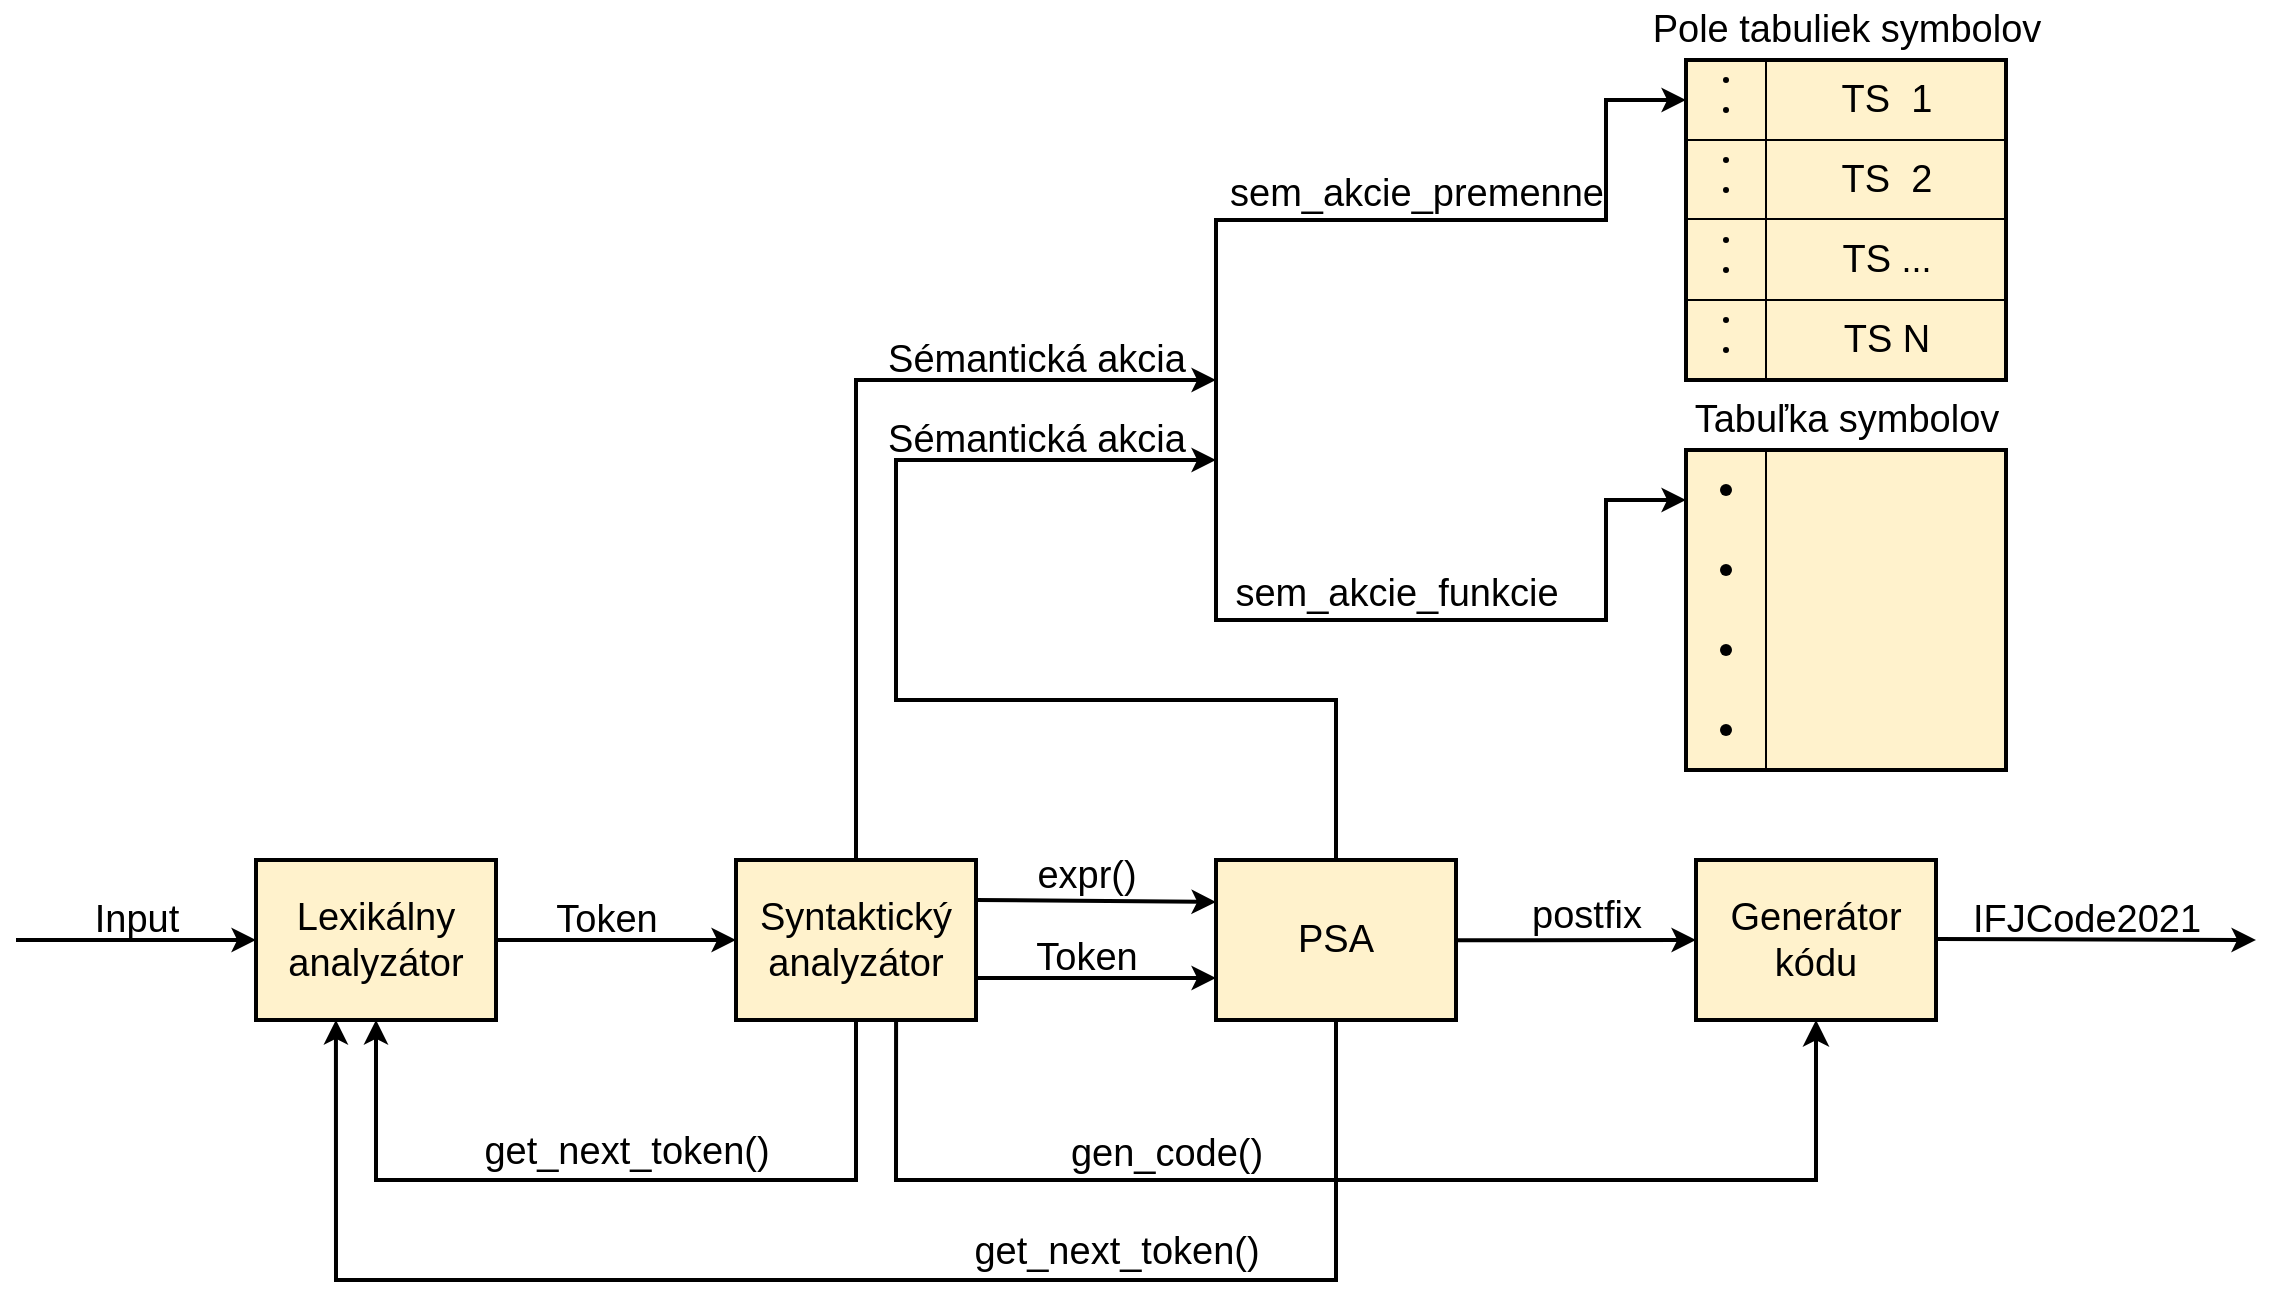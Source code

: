 <mxfile version="15.9.4" type="device"><diagram id="EdEBxcZpIFbV_Eey3Trm" name="Page-1"><mxGraphModel dx="1422" dy="1880" grid="1" gridSize="10" guides="1" tooltips="1" connect="1" arrows="1" fold="1" page="1" pageScale="1" pageWidth="850" pageHeight="1100" math="0" shadow="0"><root><mxCell id="0"/><mxCell id="1" parent="0"/><mxCell id="ECcZWLPd1dTkBnq0sZ_G-1" value="&lt;font style=&quot;font-size: 19px&quot;&gt;Lexikálny analyzátor&lt;/font&gt;" style="rounded=0;whiteSpace=wrap;html=1;strokeWidth=2;fillColor=#fff2cc;strokeColor=#000000;" parent="1" vertex="1"><mxGeometry x="320" y="360" width="120" height="80" as="geometry"/></mxCell><mxCell id="ECcZWLPd1dTkBnq0sZ_G-7" value="" style="endArrow=classic;html=1;rounded=0;fontSize=19;entryX=0;entryY=0.5;entryDx=0;entryDy=0;strokeWidth=2;" parent="1" target="ECcZWLPd1dTkBnq0sZ_G-1" edge="1"><mxGeometry width="50" height="50" relative="1" as="geometry"><mxPoint x="200" y="400" as="sourcePoint"/><mxPoint x="280" y="400" as="targetPoint"/></mxGeometry></mxCell><mxCell id="ECcZWLPd1dTkBnq0sZ_G-9" value="Input" style="text;html=1;align=center;verticalAlign=middle;resizable=0;points=[];autosize=1;strokeColor=none;fillColor=none;fontSize=19;" parent="1" vertex="1"><mxGeometry x="230" y="375" width="60" height="30" as="geometry"/></mxCell><mxCell id="Cm2VWgB149b9UyzO7jii-3" value="get_next_token()" style="text;html=1;align=center;verticalAlign=middle;resizable=0;points=[];autosize=1;strokeColor=none;fillColor=none;fontSize=19;" parent="1" vertex="1"><mxGeometry x="425" y="491" width="160" height="30" as="geometry"/></mxCell><mxCell id="pW97KKiPtmoW3n-8Tcrw-1" value="&lt;font style=&quot;font-size: 19px&quot;&gt;Syntaktický analyzátor&lt;/font&gt;" style="rounded=0;whiteSpace=wrap;html=1;strokeWidth=2;fillColor=#fff2cc;strokeColor=#000000;" parent="1" vertex="1"><mxGeometry x="560" y="360" width="120" height="80" as="geometry"/></mxCell><mxCell id="pW97KKiPtmoW3n-8Tcrw-2" value="&lt;font style=&quot;font-size: 19px&quot;&gt;Sémantická akcia&lt;/font&gt;" style="text;html=1;align=center;verticalAlign=middle;resizable=0;points=[];autosize=1;strokeColor=none;fillColor=none;strokeWidth=1;rotation=0;" parent="1" vertex="1"><mxGeometry x="630" y="100" width="160" height="20" as="geometry"/></mxCell><mxCell id="pW97KKiPtmoW3n-8Tcrw-5" value="" style="endArrow=classic;html=1;rounded=0;fontSize=19;entryX=0;entryY=0.5;entryDx=0;entryDy=0;exitX=1;exitY=0.5;exitDx=0;exitDy=0;strokeWidth=2;" parent="1" source="ECcZWLPd1dTkBnq0sZ_G-1" target="pW97KKiPtmoW3n-8Tcrw-1" edge="1"><mxGeometry width="50" height="50" relative="1" as="geometry"><mxPoint x="580" y="400" as="sourcePoint"/><mxPoint x="660" y="400" as="targetPoint"/></mxGeometry></mxCell><mxCell id="pW97KKiPtmoW3n-8Tcrw-6" value="Token" style="text;html=1;align=center;verticalAlign=middle;resizable=0;points=[];autosize=1;strokeColor=none;fillColor=none;fontSize=19;" parent="1" vertex="1"><mxGeometry x="460" y="375" width="70" height="30" as="geometry"/></mxCell><mxCell id="pW97KKiPtmoW3n-8Tcrw-7" value="" style="endArrow=classic;html=1;rounded=0;fontSize=19;exitX=0.5;exitY=0;exitDx=0;exitDy=0;strokeWidth=2;" parent="1" source="pW97KKiPtmoW3n-8Tcrw-1" edge="1"><mxGeometry width="50" height="50" relative="1" as="geometry"><mxPoint x="760" y="340" as="sourcePoint"/><mxPoint x="800" y="120" as="targetPoint"/><Array as="points"><mxPoint x="620" y="120"/></Array></mxGeometry></mxCell><mxCell id="pW97KKiPtmoW3n-8Tcrw-10" value="expr()" style="text;html=1;align=center;verticalAlign=middle;resizable=0;points=[];autosize=1;strokeColor=none;fillColor=none;fontSize=19;" parent="1" vertex="1"><mxGeometry x="700" y="353" width="70" height="30" as="geometry"/></mxCell><mxCell id="pW97KKiPtmoW3n-8Tcrw-12" value="" style="endArrow=classic;html=1;rounded=0;fontSize=19;entryX=0.5;entryY=1;entryDx=0;entryDy=0;exitX=0.5;exitY=1;exitDx=0;exitDy=0;strokeWidth=2;" parent="1" source="pW97KKiPtmoW3n-8Tcrw-1" target="ECcZWLPd1dTkBnq0sZ_G-1" edge="1"><mxGeometry width="50" height="50" relative="1" as="geometry"><mxPoint x="760" y="520" as="sourcePoint"/><mxPoint x="380" y="600" as="targetPoint"/><Array as="points"><mxPoint x="620" y="520"/><mxPoint x="600" y="520"/><mxPoint x="380" y="520"/></Array></mxGeometry></mxCell><mxCell id="pW97KKiPtmoW3n-8Tcrw-13" value="&lt;font style=&quot;font-size: 19px&quot;&gt;PSA&lt;/font&gt;" style="rounded=0;whiteSpace=wrap;html=1;strokeWidth=2;fillColor=#fff2cc;strokeColor=#000000;" parent="1" vertex="1"><mxGeometry x="800" y="360" width="120" height="80" as="geometry"/></mxCell><mxCell id="pW97KKiPtmoW3n-8Tcrw-16" value="&lt;font style=&quot;font-size: 19px&quot;&gt;get_next_token()&lt;/font&gt;" style="text;html=1;align=center;verticalAlign=middle;resizable=0;points=[];autosize=1;strokeColor=none;fillColor=none;" parent="1" vertex="1"><mxGeometry x="670" y="546" width="160" height="20" as="geometry"/></mxCell><mxCell id="pW97KKiPtmoW3n-8Tcrw-18" value="Token" style="text;html=1;align=center;verticalAlign=middle;resizable=0;points=[];autosize=1;strokeColor=none;fillColor=none;fontSize=19;" parent="1" vertex="1"><mxGeometry x="700" y="394" width="70" height="30" as="geometry"/></mxCell><mxCell id="pW97KKiPtmoW3n-8Tcrw-20" value="" style="endArrow=classic;html=1;rounded=0;fontSize=19;exitX=1;exitY=0.25;exitDx=0;exitDy=0;strokeWidth=2;" parent="1" edge="1"><mxGeometry width="50" height="50" relative="1" as="geometry"><mxPoint x="920" y="400.17" as="sourcePoint"/><mxPoint x="1040" y="400" as="targetPoint"/></mxGeometry></mxCell><mxCell id="pW97KKiPtmoW3n-8Tcrw-23" value="postfix " style="text;html=1;align=center;verticalAlign=middle;resizable=0;points=[];autosize=1;strokeColor=none;fillColor=none;fontSize=19;" parent="1" vertex="1"><mxGeometry x="950" y="373" width="70" height="30" as="geometry"/></mxCell><mxCell id="pW97KKiPtmoW3n-8Tcrw-25" value="" style="endArrow=classic;html=1;rounded=0;fontSize=19;exitX=1;exitY=0.25;exitDx=0;exitDy=0;strokeWidth=2;" parent="1" edge="1"><mxGeometry width="50" height="50" relative="1" as="geometry"><mxPoint x="680" y="380" as="sourcePoint"/><mxPoint x="800" y="381" as="targetPoint"/></mxGeometry></mxCell><mxCell id="pW97KKiPtmoW3n-8Tcrw-27" value="" style="endArrow=classic;html=1;rounded=0;fontSize=19;exitX=1;exitY=0.75;exitDx=0;exitDy=0;strokeWidth=2;" parent="1" edge="1"><mxGeometry width="50" height="50" relative="1" as="geometry"><mxPoint x="680" y="419" as="sourcePoint"/><mxPoint x="800" y="419" as="targetPoint"/></mxGeometry></mxCell><mxCell id="pW97KKiPtmoW3n-8Tcrw-29" value="" style="endArrow=classic;html=1;rounded=0;fontSize=19;exitX=0.5;exitY=1;exitDx=0;exitDy=0;entryX=0.333;entryY=1;entryDx=0;entryDy=0;entryPerimeter=0;strokeWidth=2;" parent="1" source="pW97KKiPtmoW3n-8Tcrw-13" target="ECcZWLPd1dTkBnq0sZ_G-1" edge="1"><mxGeometry width="50" height="50" relative="1" as="geometry"><mxPoint x="860" y="460" as="sourcePoint"/><mxPoint x="360" y="450" as="targetPoint"/><Array as="points"><mxPoint x="860" y="570"/><mxPoint x="360" y="570"/></Array></mxGeometry></mxCell><mxCell id="pW97KKiPtmoW3n-8Tcrw-30" value="" style="whiteSpace=wrap;html=1;aspect=fixed;fontSize=19;strokeWidth=2;fillColor=#fff2cc;strokeColor=#000000;" parent="1" vertex="1"><mxGeometry x="1035" y="-40" width="160" height="160" as="geometry"/></mxCell><mxCell id="pW97KKiPtmoW3n-8Tcrw-31" value="Pole tabuliek symbolov" style="text;html=1;align=center;verticalAlign=middle;resizable=0;points=[];autosize=1;strokeColor=none;fillColor=none;fontSize=19;" parent="1" vertex="1"><mxGeometry x="1010" y="-70" width="210" height="30" as="geometry"/></mxCell><mxCell id="pW97KKiPtmoW3n-8Tcrw-32" value="" style="endArrow=none;html=1;rounded=0;fontSize=19;exitX=0;exitY=0.25;exitDx=0;exitDy=0;entryX=1;entryY=0.25;entryDx=0;entryDy=0;" parent="1" source="pW97KKiPtmoW3n-8Tcrw-30" target="pW97KKiPtmoW3n-8Tcrw-30" edge="1"><mxGeometry width="50" height="50" relative="1" as="geometry"><mxPoint x="1175" y="210" as="sourcePoint"/><mxPoint x="1225" y="160" as="targetPoint"/></mxGeometry></mxCell><mxCell id="pW97KKiPtmoW3n-8Tcrw-33" value="" style="endArrow=none;html=1;rounded=0;fontSize=19;exitX=0;exitY=0.25;exitDx=0;exitDy=0;entryX=1;entryY=0.25;entryDx=0;entryDy=0;" parent="1" edge="1"><mxGeometry width="50" height="50" relative="1" as="geometry"><mxPoint x="1035" y="39.5" as="sourcePoint"/><mxPoint x="1195" y="39.5" as="targetPoint"/></mxGeometry></mxCell><mxCell id="pW97KKiPtmoW3n-8Tcrw-34" value="" style="endArrow=none;html=1;rounded=0;fontSize=19;exitX=0;exitY=0.25;exitDx=0;exitDy=0;entryX=1;entryY=0.25;entryDx=0;entryDy=0;" parent="1" edge="1"><mxGeometry width="50" height="50" relative="1" as="geometry"><mxPoint x="1035" y="80" as="sourcePoint"/><mxPoint x="1195" y="80" as="targetPoint"/></mxGeometry></mxCell><mxCell id="pW97KKiPtmoW3n-8Tcrw-35" value="TS&amp;nbsp; 1" style="text;html=1;align=center;verticalAlign=middle;resizable=0;points=[];autosize=1;strokeColor=none;fillColor=none;fontSize=19;" parent="1" vertex="1"><mxGeometry x="1105" y="-35" width="60" height="30" as="geometry"/></mxCell><mxCell id="pW97KKiPtmoW3n-8Tcrw-36" value="TS&amp;nbsp; 2" style="text;html=1;align=center;verticalAlign=middle;resizable=0;points=[];autosize=1;strokeColor=none;fillColor=none;fontSize=19;" parent="1" vertex="1"><mxGeometry x="1105" y="5" width="60" height="30" as="geometry"/></mxCell><mxCell id="pW97KKiPtmoW3n-8Tcrw-37" value="TS&amp;nbsp;&lt;font style=&quot;font-size: 18px&quot;&gt;...&lt;/font&gt;" style="text;html=1;align=center;verticalAlign=middle;resizable=0;points=[];autosize=1;strokeColor=none;fillColor=none;fontSize=19;" parent="1" vertex="1"><mxGeometry x="1105" y="45" width="60" height="30" as="geometry"/></mxCell><mxCell id="pW97KKiPtmoW3n-8Tcrw-38" value="TS N" style="text;html=1;align=center;verticalAlign=middle;resizable=0;points=[];autosize=1;strokeColor=none;fillColor=none;fontSize=19;" parent="1" vertex="1"><mxGeometry x="1105" y="85" width="60" height="30" as="geometry"/></mxCell><mxCell id="pW97KKiPtmoW3n-8Tcrw-39" value="" style="endArrow=none;html=1;rounded=0;fontSize=19;entryX=0.25;entryY=0;entryDx=0;entryDy=0;exitX=0.25;exitY=1;exitDx=0;exitDy=0;" parent="1" source="pW97KKiPtmoW3n-8Tcrw-30" target="pW97KKiPtmoW3n-8Tcrw-30" edge="1"><mxGeometry width="50" height="50" relative="1" as="geometry"><mxPoint x="1105" y="140" as="sourcePoint"/><mxPoint x="1155" y="90" as="targetPoint"/></mxGeometry></mxCell><mxCell id="pW97KKiPtmoW3n-8Tcrw-40" value="" style="shape=waypoint;sketch=0;fillStyle=solid;size=3;pointerEvents=1;points=[];fillColor=none;resizable=0;rotatable=0;perimeter=centerPerimeter;snapToPoint=1;fontSize=19;strokeWidth=1;" parent="1" vertex="1"><mxGeometry x="1035" y="-10" width="40" height="40" as="geometry"/></mxCell><mxCell id="pW97KKiPtmoW3n-8Tcrw-41" value="" style="shape=waypoint;sketch=0;fillStyle=solid;size=3;pointerEvents=1;points=[];fillColor=none;resizable=0;rotatable=0;perimeter=centerPerimeter;snapToPoint=1;fontSize=19;strokeWidth=1;" parent="1" vertex="1"><mxGeometry x="1035" y="5" width="40" height="40" as="geometry"/></mxCell><mxCell id="pW97KKiPtmoW3n-8Tcrw-42" value="" style="shape=waypoint;sketch=0;fillStyle=solid;size=3;pointerEvents=1;points=[];fillColor=none;resizable=0;rotatable=0;perimeter=centerPerimeter;snapToPoint=1;fontSize=19;strokeWidth=1;" parent="1" vertex="1"><mxGeometry x="1035" y="30" width="40" height="40" as="geometry"/></mxCell><mxCell id="pW97KKiPtmoW3n-8Tcrw-43" value="" style="shape=waypoint;sketch=0;fillStyle=solid;size=3;pointerEvents=1;points=[];fillColor=none;resizable=0;rotatable=0;perimeter=centerPerimeter;snapToPoint=1;fontSize=19;strokeWidth=1;" parent="1" vertex="1"><mxGeometry x="1035" y="45" width="40" height="40" as="geometry"/></mxCell><mxCell id="pW97KKiPtmoW3n-8Tcrw-44" value="" style="shape=waypoint;sketch=0;fillStyle=solid;size=3;pointerEvents=1;points=[];fillColor=none;resizable=0;rotatable=0;perimeter=centerPerimeter;snapToPoint=1;fontSize=19;strokeWidth=1;" parent="1" vertex="1"><mxGeometry x="1035" y="70" width="40" height="40" as="geometry"/></mxCell><mxCell id="pW97KKiPtmoW3n-8Tcrw-45" value="" style="shape=waypoint;sketch=0;fillStyle=solid;size=3;pointerEvents=1;points=[];fillColor=none;resizable=0;rotatable=0;perimeter=centerPerimeter;snapToPoint=1;fontSize=19;strokeWidth=1;" parent="1" vertex="1"><mxGeometry x="1035" y="85" width="40" height="40" as="geometry"/></mxCell><mxCell id="pW97KKiPtmoW3n-8Tcrw-46" value="" style="whiteSpace=wrap;html=1;aspect=fixed;fontSize=19;strokeWidth=2;fillColor=#fff2cc;strokeColor=#000000;" parent="1" vertex="1"><mxGeometry x="1035" y="155" width="160" height="160" as="geometry"/></mxCell><mxCell id="pW97KKiPtmoW3n-8Tcrw-47" value="Tabuľka symbolov" style="text;html=1;align=center;verticalAlign=middle;resizable=0;points=[];autosize=1;strokeColor=none;fillColor=none;fontSize=19;" parent="1" vertex="1"><mxGeometry x="1030" y="125" width="170" height="30" as="geometry"/></mxCell><mxCell id="pW97KKiPtmoW3n-8Tcrw-48" value="" style="endArrow=none;html=1;rounded=0;fontSize=19;entryX=0.25;entryY=0;entryDx=0;entryDy=0;exitX=0.25;exitY=1;exitDx=0;exitDy=0;" parent="1" source="pW97KKiPtmoW3n-8Tcrw-46" target="pW97KKiPtmoW3n-8Tcrw-46" edge="1"><mxGeometry width="50" height="50" relative="1" as="geometry"><mxPoint x="1105" y="335" as="sourcePoint"/><mxPoint x="1155" y="285" as="targetPoint"/></mxGeometry></mxCell><mxCell id="pW97KKiPtmoW3n-8Tcrw-49" value="" style="shape=waypoint;sketch=0;fillStyle=solid;size=6;pointerEvents=1;points=[];fillColor=none;resizable=0;rotatable=0;perimeter=centerPerimeter;snapToPoint=1;fontSize=19;strokeWidth=1;" parent="1" vertex="1"><mxGeometry x="1035" y="155" width="40" height="40" as="geometry"/></mxCell><mxCell id="pW97KKiPtmoW3n-8Tcrw-50" value="" style="shape=waypoint;sketch=0;fillStyle=solid;size=6;pointerEvents=1;points=[];fillColor=none;resizable=0;rotatable=0;perimeter=centerPerimeter;snapToPoint=1;fontSize=19;strokeWidth=1;" parent="1" vertex="1"><mxGeometry x="1035" y="195" width="40" height="40" as="geometry"/></mxCell><mxCell id="pW97KKiPtmoW3n-8Tcrw-51" value="" style="shape=waypoint;sketch=0;fillStyle=solid;size=6;pointerEvents=1;points=[];fillColor=none;resizable=0;rotatable=0;perimeter=centerPerimeter;snapToPoint=1;fontSize=19;strokeWidth=1;" parent="1" vertex="1"><mxGeometry x="1035" y="235" width="40" height="40" as="geometry"/></mxCell><mxCell id="pW97KKiPtmoW3n-8Tcrw-52" value="" style="shape=waypoint;sketch=0;fillStyle=solid;size=6;pointerEvents=1;points=[];fillColor=none;resizable=0;rotatable=0;perimeter=centerPerimeter;snapToPoint=1;fontSize=19;strokeWidth=1;" parent="1" vertex="1"><mxGeometry x="1035" y="275" width="40" height="40" as="geometry"/></mxCell><mxCell id="pW97KKiPtmoW3n-8Tcrw-53" value="" style="endArrow=classic;html=1;rounded=0;fontSize=18;strokeWidth=2;" parent="1" edge="1"><mxGeometry width="50" height="50" relative="1" as="geometry"><mxPoint x="800" y="130" as="sourcePoint"/><mxPoint x="1035" y="-20" as="targetPoint"/><Array as="points"><mxPoint x="800" y="40"/><mxPoint x="995" y="40"/><mxPoint x="995" y="-20"/></Array></mxGeometry></mxCell><mxCell id="pW97KKiPtmoW3n-8Tcrw-54" value="" style="shape=waypoint;sketch=0;fillStyle=solid;size=3;pointerEvents=1;points=[];fillColor=none;resizable=0;rotatable=0;perimeter=centerPerimeter;snapToPoint=1;fontSize=19;strokeWidth=1;" parent="1" vertex="1"><mxGeometry x="1035" y="-50" width="40" height="40" as="geometry"/></mxCell><mxCell id="pW97KKiPtmoW3n-8Tcrw-55" value="" style="shape=waypoint;sketch=0;fillStyle=solid;size=3;pointerEvents=1;points=[];fillColor=none;resizable=0;rotatable=0;perimeter=centerPerimeter;snapToPoint=1;fontSize=19;strokeWidth=1;" parent="1" vertex="1"><mxGeometry x="1035" y="-35" width="40" height="40" as="geometry"/></mxCell><mxCell id="pW97KKiPtmoW3n-8Tcrw-56" value="&lt;font style=&quot;font-size: 19px&quot;&gt;sem_akcie_premenne&lt;/font&gt;" style="text;html=1;align=center;verticalAlign=middle;resizable=0;points=[];autosize=1;strokeColor=none;fillColor=none;fontSize=18;" parent="1" vertex="1"><mxGeometry x="800" y="12" width="200" height="30" as="geometry"/></mxCell><mxCell id="pW97KKiPtmoW3n-8Tcrw-57" value="" style="endArrow=classic;html=1;rounded=0;fontSize=18;strokeWidth=2;" parent="1" edge="1"><mxGeometry width="50" height="50" relative="1" as="geometry"><mxPoint x="800" y="130" as="sourcePoint"/><mxPoint x="1035" y="180" as="targetPoint"/><Array as="points"><mxPoint x="800" y="240"/><mxPoint x="995" y="240"/><mxPoint x="995" y="180"/></Array></mxGeometry></mxCell><mxCell id="pW97KKiPtmoW3n-8Tcrw-58" value="&lt;font style=&quot;font-size: 19px&quot;&gt;sem_akcie_funkcie&lt;/font&gt;" style="text;html=1;align=center;verticalAlign=middle;resizable=0;points=[];autosize=1;strokeColor=none;fillColor=none;fontSize=18;" parent="1" vertex="1"><mxGeometry x="800" y="212" width="180" height="30" as="geometry"/></mxCell><mxCell id="pW97KKiPtmoW3n-8Tcrw-62" value="" style="endArrow=classic;html=1;rounded=0;fontSize=19;exitX=0.5;exitY=0;exitDx=0;exitDy=0;strokeWidth=2;" parent="1" edge="1"><mxGeometry width="50" height="50" relative="1" as="geometry"><mxPoint x="860" y="360" as="sourcePoint"/><mxPoint x="800" y="160" as="targetPoint"/><Array as="points"><mxPoint x="860" y="280"/><mxPoint x="640" y="280"/><mxPoint x="640" y="160"/></Array></mxGeometry></mxCell><mxCell id="pW97KKiPtmoW3n-8Tcrw-63" value="&lt;font style=&quot;font-size: 19px&quot;&gt;Sémantická akcia&lt;/font&gt;" style="text;html=1;align=center;verticalAlign=middle;resizable=0;points=[];autosize=1;strokeColor=none;fillColor=none;strokeWidth=1;rotation=0;" parent="1" vertex="1"><mxGeometry x="630" y="140" width="160" height="20" as="geometry"/></mxCell><mxCell id="pW97KKiPtmoW3n-8Tcrw-66" value="&lt;font style=&quot;font-size: 19px&quot;&gt;Generátor kódu&lt;/font&gt;" style="rounded=0;whiteSpace=wrap;html=1;strokeWidth=2;fillColor=#fff2cc;strokeColor=#000000;" parent="1" vertex="1"><mxGeometry x="1040" y="360" width="120" height="80" as="geometry"/></mxCell><mxCell id="pW97KKiPtmoW3n-8Tcrw-68" value="&lt;font style=&quot;font-size: 19px&quot;&gt;gen_code()&lt;/font&gt;" style="text;html=1;align=center;verticalAlign=middle;resizable=0;points=[];autosize=1;strokeColor=none;fillColor=none;" parent="1" vertex="1"><mxGeometry x="720" y="497" width="110" height="20" as="geometry"/></mxCell><mxCell id="pW97KKiPtmoW3n-8Tcrw-69" value="" style="endArrow=classic;html=1;rounded=0;fontSize=19;exitX=1;exitY=0.25;exitDx=0;exitDy=0;strokeWidth=2;" parent="1" edge="1"><mxGeometry width="50" height="50" relative="1" as="geometry"><mxPoint x="1160" y="399.5" as="sourcePoint"/><mxPoint x="1320" y="400" as="targetPoint"/></mxGeometry></mxCell><mxCell id="pW97KKiPtmoW3n-8Tcrw-70" value="IFJCode2021" style="text;html=1;align=center;verticalAlign=middle;resizable=0;points=[];autosize=1;strokeColor=none;fillColor=none;fontSize=19;" parent="1" vertex="1"><mxGeometry x="1170" y="375" width="130" height="30" as="geometry"/></mxCell><mxCell id="pW97KKiPtmoW3n-8Tcrw-71" value="" style="endArrow=classic;html=1;rounded=0;fontSize=19;entryX=0.5;entryY=1;entryDx=0;entryDy=0;exitX=0.667;exitY=1.013;exitDx=0;exitDy=0;exitPerimeter=0;strokeColor=default;startArrow=none;startFill=0;endSize=7;strokeWidth=2;" parent="1" source="pW97KKiPtmoW3n-8Tcrw-1" target="pW97KKiPtmoW3n-8Tcrw-66" edge="1"><mxGeometry width="50" height="50" relative="1" as="geometry"><mxPoint x="650" y="520" as="sourcePoint"/><mxPoint x="930" y="580" as="targetPoint"/><Array as="points"><mxPoint x="640" y="520"/><mxPoint x="1100" y="520"/></Array></mxGeometry></mxCell></root></mxGraphModel></diagram></mxfile>
